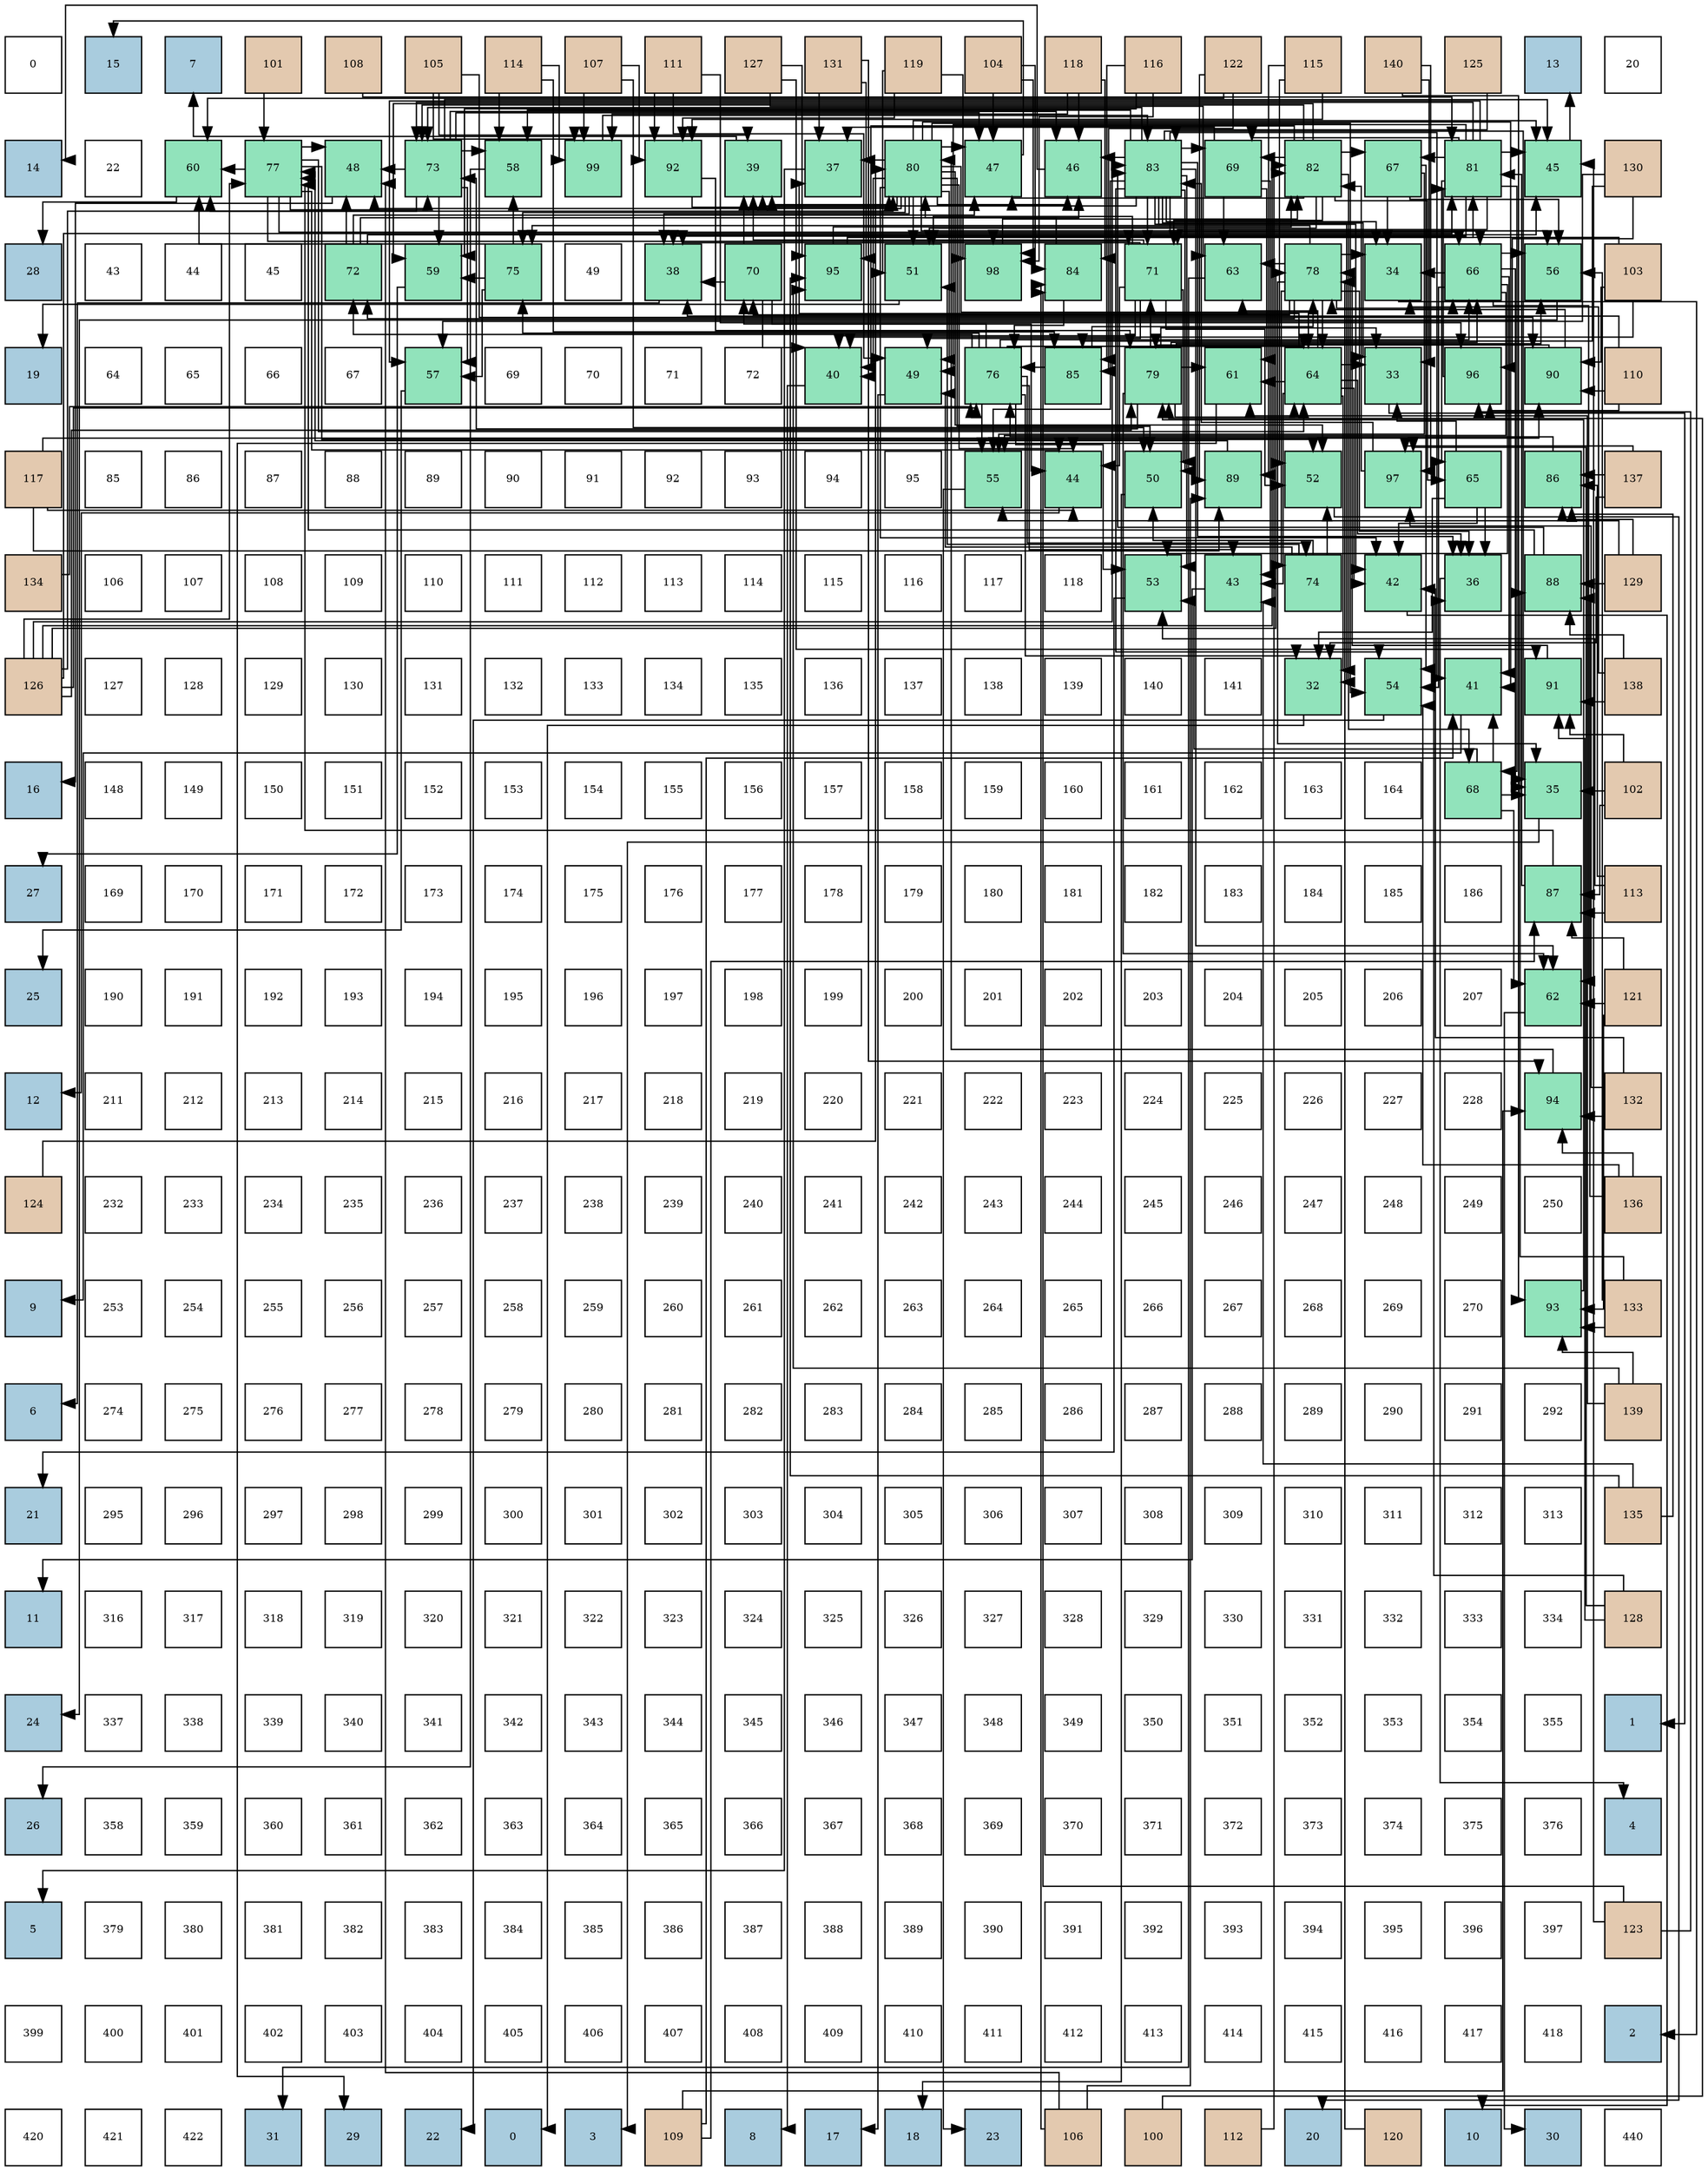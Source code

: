 digraph layout{
 rankdir=TB;
 splines=ortho;
 node [style=filled shape=square fixedsize=true width=0.6];
0[label="0", fontsize=8, fillcolor="#ffffff"];
1[label="15", fontsize=8, fillcolor="#a9ccde"];
2[label="7", fontsize=8, fillcolor="#a9ccde"];
3[label="101", fontsize=8, fillcolor="#e3c9af"];
4[label="108", fontsize=8, fillcolor="#e3c9af"];
5[label="105", fontsize=8, fillcolor="#e3c9af"];
6[label="114", fontsize=8, fillcolor="#e3c9af"];
7[label="107", fontsize=8, fillcolor="#e3c9af"];
8[label="111", fontsize=8, fillcolor="#e3c9af"];
9[label="127", fontsize=8, fillcolor="#e3c9af"];
10[label="131", fontsize=8, fillcolor="#e3c9af"];
11[label="119", fontsize=8, fillcolor="#e3c9af"];
12[label="104", fontsize=8, fillcolor="#e3c9af"];
13[label="118", fontsize=8, fillcolor="#e3c9af"];
14[label="116", fontsize=8, fillcolor="#e3c9af"];
15[label="122", fontsize=8, fillcolor="#e3c9af"];
16[label="115", fontsize=8, fillcolor="#e3c9af"];
17[label="140", fontsize=8, fillcolor="#e3c9af"];
18[label="125", fontsize=8, fillcolor="#e3c9af"];
19[label="13", fontsize=8, fillcolor="#a9ccde"];
20[label="20", fontsize=8, fillcolor="#ffffff"];
21[label="14", fontsize=8, fillcolor="#a9ccde"];
22[label="22", fontsize=8, fillcolor="#ffffff"];
23[label="60", fontsize=8, fillcolor="#91e3bb"];
24[label="77", fontsize=8, fillcolor="#91e3bb"];
25[label="48", fontsize=8, fillcolor="#91e3bb"];
26[label="73", fontsize=8, fillcolor="#91e3bb"];
27[label="58", fontsize=8, fillcolor="#91e3bb"];
28[label="99", fontsize=8, fillcolor="#91e3bb"];
29[label="92", fontsize=8, fillcolor="#91e3bb"];
30[label="39", fontsize=8, fillcolor="#91e3bb"];
31[label="37", fontsize=8, fillcolor="#91e3bb"];
32[label="80", fontsize=8, fillcolor="#91e3bb"];
33[label="47", fontsize=8, fillcolor="#91e3bb"];
34[label="46", fontsize=8, fillcolor="#91e3bb"];
35[label="83", fontsize=8, fillcolor="#91e3bb"];
36[label="69", fontsize=8, fillcolor="#91e3bb"];
37[label="82", fontsize=8, fillcolor="#91e3bb"];
38[label="67", fontsize=8, fillcolor="#91e3bb"];
39[label="81", fontsize=8, fillcolor="#91e3bb"];
40[label="45", fontsize=8, fillcolor="#91e3bb"];
41[label="130", fontsize=8, fillcolor="#e3c9af"];
42[label="28", fontsize=8, fillcolor="#a9ccde"];
43[label="43", fontsize=8, fillcolor="#ffffff"];
44[label="44", fontsize=8, fillcolor="#ffffff"];
45[label="45", fontsize=8, fillcolor="#ffffff"];
46[label="72", fontsize=8, fillcolor="#91e3bb"];
47[label="59", fontsize=8, fillcolor="#91e3bb"];
48[label="75", fontsize=8, fillcolor="#91e3bb"];
49[label="49", fontsize=8, fillcolor="#ffffff"];
50[label="38", fontsize=8, fillcolor="#91e3bb"];
51[label="70", fontsize=8, fillcolor="#91e3bb"];
52[label="95", fontsize=8, fillcolor="#91e3bb"];
53[label="51", fontsize=8, fillcolor="#91e3bb"];
54[label="98", fontsize=8, fillcolor="#91e3bb"];
55[label="84", fontsize=8, fillcolor="#91e3bb"];
56[label="71", fontsize=8, fillcolor="#91e3bb"];
57[label="63", fontsize=8, fillcolor="#91e3bb"];
58[label="78", fontsize=8, fillcolor="#91e3bb"];
59[label="34", fontsize=8, fillcolor="#91e3bb"];
60[label="66", fontsize=8, fillcolor="#91e3bb"];
61[label="56", fontsize=8, fillcolor="#91e3bb"];
62[label="103", fontsize=8, fillcolor="#e3c9af"];
63[label="19", fontsize=8, fillcolor="#a9ccde"];
64[label="64", fontsize=8, fillcolor="#ffffff"];
65[label="65", fontsize=8, fillcolor="#ffffff"];
66[label="66", fontsize=8, fillcolor="#ffffff"];
67[label="67", fontsize=8, fillcolor="#ffffff"];
68[label="57", fontsize=8, fillcolor="#91e3bb"];
69[label="69", fontsize=8, fillcolor="#ffffff"];
70[label="70", fontsize=8, fillcolor="#ffffff"];
71[label="71", fontsize=8, fillcolor="#ffffff"];
72[label="72", fontsize=8, fillcolor="#ffffff"];
73[label="40", fontsize=8, fillcolor="#91e3bb"];
74[label="49", fontsize=8, fillcolor="#91e3bb"];
75[label="76", fontsize=8, fillcolor="#91e3bb"];
76[label="85", fontsize=8, fillcolor="#91e3bb"];
77[label="79", fontsize=8, fillcolor="#91e3bb"];
78[label="61", fontsize=8, fillcolor="#91e3bb"];
79[label="64", fontsize=8, fillcolor="#91e3bb"];
80[label="33", fontsize=8, fillcolor="#91e3bb"];
81[label="96", fontsize=8, fillcolor="#91e3bb"];
82[label="90", fontsize=8, fillcolor="#91e3bb"];
83[label="110", fontsize=8, fillcolor="#e3c9af"];
84[label="117", fontsize=8, fillcolor="#e3c9af"];
85[label="85", fontsize=8, fillcolor="#ffffff"];
86[label="86", fontsize=8, fillcolor="#ffffff"];
87[label="87", fontsize=8, fillcolor="#ffffff"];
88[label="88", fontsize=8, fillcolor="#ffffff"];
89[label="89", fontsize=8, fillcolor="#ffffff"];
90[label="90", fontsize=8, fillcolor="#ffffff"];
91[label="91", fontsize=8, fillcolor="#ffffff"];
92[label="92", fontsize=8, fillcolor="#ffffff"];
93[label="93", fontsize=8, fillcolor="#ffffff"];
94[label="94", fontsize=8, fillcolor="#ffffff"];
95[label="95", fontsize=8, fillcolor="#ffffff"];
96[label="55", fontsize=8, fillcolor="#91e3bb"];
97[label="44", fontsize=8, fillcolor="#91e3bb"];
98[label="50", fontsize=8, fillcolor="#91e3bb"];
99[label="89", fontsize=8, fillcolor="#91e3bb"];
100[label="52", fontsize=8, fillcolor="#91e3bb"];
101[label="97", fontsize=8, fillcolor="#91e3bb"];
102[label="65", fontsize=8, fillcolor="#91e3bb"];
103[label="86", fontsize=8, fillcolor="#91e3bb"];
104[label="137", fontsize=8, fillcolor="#e3c9af"];
105[label="134", fontsize=8, fillcolor="#e3c9af"];
106[label="106", fontsize=8, fillcolor="#ffffff"];
107[label="107", fontsize=8, fillcolor="#ffffff"];
108[label="108", fontsize=8, fillcolor="#ffffff"];
109[label="109", fontsize=8, fillcolor="#ffffff"];
110[label="110", fontsize=8, fillcolor="#ffffff"];
111[label="111", fontsize=8, fillcolor="#ffffff"];
112[label="112", fontsize=8, fillcolor="#ffffff"];
113[label="113", fontsize=8, fillcolor="#ffffff"];
114[label="114", fontsize=8, fillcolor="#ffffff"];
115[label="115", fontsize=8, fillcolor="#ffffff"];
116[label="116", fontsize=8, fillcolor="#ffffff"];
117[label="117", fontsize=8, fillcolor="#ffffff"];
118[label="118", fontsize=8, fillcolor="#ffffff"];
119[label="53", fontsize=8, fillcolor="#91e3bb"];
120[label="43", fontsize=8, fillcolor="#91e3bb"];
121[label="74", fontsize=8, fillcolor="#91e3bb"];
122[label="42", fontsize=8, fillcolor="#91e3bb"];
123[label="36", fontsize=8, fillcolor="#91e3bb"];
124[label="88", fontsize=8, fillcolor="#91e3bb"];
125[label="129", fontsize=8, fillcolor="#e3c9af"];
126[label="126", fontsize=8, fillcolor="#e3c9af"];
127[label="127", fontsize=8, fillcolor="#ffffff"];
128[label="128", fontsize=8, fillcolor="#ffffff"];
129[label="129", fontsize=8, fillcolor="#ffffff"];
130[label="130", fontsize=8, fillcolor="#ffffff"];
131[label="131", fontsize=8, fillcolor="#ffffff"];
132[label="132", fontsize=8, fillcolor="#ffffff"];
133[label="133", fontsize=8, fillcolor="#ffffff"];
134[label="134", fontsize=8, fillcolor="#ffffff"];
135[label="135", fontsize=8, fillcolor="#ffffff"];
136[label="136", fontsize=8, fillcolor="#ffffff"];
137[label="137", fontsize=8, fillcolor="#ffffff"];
138[label="138", fontsize=8, fillcolor="#ffffff"];
139[label="139", fontsize=8, fillcolor="#ffffff"];
140[label="140", fontsize=8, fillcolor="#ffffff"];
141[label="141", fontsize=8, fillcolor="#ffffff"];
142[label="32", fontsize=8, fillcolor="#91e3bb"];
143[label="54", fontsize=8, fillcolor="#91e3bb"];
144[label="41", fontsize=8, fillcolor="#91e3bb"];
145[label="91", fontsize=8, fillcolor="#91e3bb"];
146[label="138", fontsize=8, fillcolor="#e3c9af"];
147[label="16", fontsize=8, fillcolor="#a9ccde"];
148[label="148", fontsize=8, fillcolor="#ffffff"];
149[label="149", fontsize=8, fillcolor="#ffffff"];
150[label="150", fontsize=8, fillcolor="#ffffff"];
151[label="151", fontsize=8, fillcolor="#ffffff"];
152[label="152", fontsize=8, fillcolor="#ffffff"];
153[label="153", fontsize=8, fillcolor="#ffffff"];
154[label="154", fontsize=8, fillcolor="#ffffff"];
155[label="155", fontsize=8, fillcolor="#ffffff"];
156[label="156", fontsize=8, fillcolor="#ffffff"];
157[label="157", fontsize=8, fillcolor="#ffffff"];
158[label="158", fontsize=8, fillcolor="#ffffff"];
159[label="159", fontsize=8, fillcolor="#ffffff"];
160[label="160", fontsize=8, fillcolor="#ffffff"];
161[label="161", fontsize=8, fillcolor="#ffffff"];
162[label="162", fontsize=8, fillcolor="#ffffff"];
163[label="163", fontsize=8, fillcolor="#ffffff"];
164[label="164", fontsize=8, fillcolor="#ffffff"];
165[label="68", fontsize=8, fillcolor="#91e3bb"];
166[label="35", fontsize=8, fillcolor="#91e3bb"];
167[label="102", fontsize=8, fillcolor="#e3c9af"];
168[label="27", fontsize=8, fillcolor="#a9ccde"];
169[label="169", fontsize=8, fillcolor="#ffffff"];
170[label="170", fontsize=8, fillcolor="#ffffff"];
171[label="171", fontsize=8, fillcolor="#ffffff"];
172[label="172", fontsize=8, fillcolor="#ffffff"];
173[label="173", fontsize=8, fillcolor="#ffffff"];
174[label="174", fontsize=8, fillcolor="#ffffff"];
175[label="175", fontsize=8, fillcolor="#ffffff"];
176[label="176", fontsize=8, fillcolor="#ffffff"];
177[label="177", fontsize=8, fillcolor="#ffffff"];
178[label="178", fontsize=8, fillcolor="#ffffff"];
179[label="179", fontsize=8, fillcolor="#ffffff"];
180[label="180", fontsize=8, fillcolor="#ffffff"];
181[label="181", fontsize=8, fillcolor="#ffffff"];
182[label="182", fontsize=8, fillcolor="#ffffff"];
183[label="183", fontsize=8, fillcolor="#ffffff"];
184[label="184", fontsize=8, fillcolor="#ffffff"];
185[label="185", fontsize=8, fillcolor="#ffffff"];
186[label="186", fontsize=8, fillcolor="#ffffff"];
187[label="87", fontsize=8, fillcolor="#91e3bb"];
188[label="113", fontsize=8, fillcolor="#e3c9af"];
189[label="25", fontsize=8, fillcolor="#a9ccde"];
190[label="190", fontsize=8, fillcolor="#ffffff"];
191[label="191", fontsize=8, fillcolor="#ffffff"];
192[label="192", fontsize=8, fillcolor="#ffffff"];
193[label="193", fontsize=8, fillcolor="#ffffff"];
194[label="194", fontsize=8, fillcolor="#ffffff"];
195[label="195", fontsize=8, fillcolor="#ffffff"];
196[label="196", fontsize=8, fillcolor="#ffffff"];
197[label="197", fontsize=8, fillcolor="#ffffff"];
198[label="198", fontsize=8, fillcolor="#ffffff"];
199[label="199", fontsize=8, fillcolor="#ffffff"];
200[label="200", fontsize=8, fillcolor="#ffffff"];
201[label="201", fontsize=8, fillcolor="#ffffff"];
202[label="202", fontsize=8, fillcolor="#ffffff"];
203[label="203", fontsize=8, fillcolor="#ffffff"];
204[label="204", fontsize=8, fillcolor="#ffffff"];
205[label="205", fontsize=8, fillcolor="#ffffff"];
206[label="206", fontsize=8, fillcolor="#ffffff"];
207[label="207", fontsize=8, fillcolor="#ffffff"];
208[label="62", fontsize=8, fillcolor="#91e3bb"];
209[label="121", fontsize=8, fillcolor="#e3c9af"];
210[label="12", fontsize=8, fillcolor="#a9ccde"];
211[label="211", fontsize=8, fillcolor="#ffffff"];
212[label="212", fontsize=8, fillcolor="#ffffff"];
213[label="213", fontsize=8, fillcolor="#ffffff"];
214[label="214", fontsize=8, fillcolor="#ffffff"];
215[label="215", fontsize=8, fillcolor="#ffffff"];
216[label="216", fontsize=8, fillcolor="#ffffff"];
217[label="217", fontsize=8, fillcolor="#ffffff"];
218[label="218", fontsize=8, fillcolor="#ffffff"];
219[label="219", fontsize=8, fillcolor="#ffffff"];
220[label="220", fontsize=8, fillcolor="#ffffff"];
221[label="221", fontsize=8, fillcolor="#ffffff"];
222[label="222", fontsize=8, fillcolor="#ffffff"];
223[label="223", fontsize=8, fillcolor="#ffffff"];
224[label="224", fontsize=8, fillcolor="#ffffff"];
225[label="225", fontsize=8, fillcolor="#ffffff"];
226[label="226", fontsize=8, fillcolor="#ffffff"];
227[label="227", fontsize=8, fillcolor="#ffffff"];
228[label="228", fontsize=8, fillcolor="#ffffff"];
229[label="94", fontsize=8, fillcolor="#91e3bb"];
230[label="132", fontsize=8, fillcolor="#e3c9af"];
231[label="124", fontsize=8, fillcolor="#e3c9af"];
232[label="232", fontsize=8, fillcolor="#ffffff"];
233[label="233", fontsize=8, fillcolor="#ffffff"];
234[label="234", fontsize=8, fillcolor="#ffffff"];
235[label="235", fontsize=8, fillcolor="#ffffff"];
236[label="236", fontsize=8, fillcolor="#ffffff"];
237[label="237", fontsize=8, fillcolor="#ffffff"];
238[label="238", fontsize=8, fillcolor="#ffffff"];
239[label="239", fontsize=8, fillcolor="#ffffff"];
240[label="240", fontsize=8, fillcolor="#ffffff"];
241[label="241", fontsize=8, fillcolor="#ffffff"];
242[label="242", fontsize=8, fillcolor="#ffffff"];
243[label="243", fontsize=8, fillcolor="#ffffff"];
244[label="244", fontsize=8, fillcolor="#ffffff"];
245[label="245", fontsize=8, fillcolor="#ffffff"];
246[label="246", fontsize=8, fillcolor="#ffffff"];
247[label="247", fontsize=8, fillcolor="#ffffff"];
248[label="248", fontsize=8, fillcolor="#ffffff"];
249[label="249", fontsize=8, fillcolor="#ffffff"];
250[label="250", fontsize=8, fillcolor="#ffffff"];
251[label="136", fontsize=8, fillcolor="#e3c9af"];
252[label="9", fontsize=8, fillcolor="#a9ccde"];
253[label="253", fontsize=8, fillcolor="#ffffff"];
254[label="254", fontsize=8, fillcolor="#ffffff"];
255[label="255", fontsize=8, fillcolor="#ffffff"];
256[label="256", fontsize=8, fillcolor="#ffffff"];
257[label="257", fontsize=8, fillcolor="#ffffff"];
258[label="258", fontsize=8, fillcolor="#ffffff"];
259[label="259", fontsize=8, fillcolor="#ffffff"];
260[label="260", fontsize=8, fillcolor="#ffffff"];
261[label="261", fontsize=8, fillcolor="#ffffff"];
262[label="262", fontsize=8, fillcolor="#ffffff"];
263[label="263", fontsize=8, fillcolor="#ffffff"];
264[label="264", fontsize=8, fillcolor="#ffffff"];
265[label="265", fontsize=8, fillcolor="#ffffff"];
266[label="266", fontsize=8, fillcolor="#ffffff"];
267[label="267", fontsize=8, fillcolor="#ffffff"];
268[label="268", fontsize=8, fillcolor="#ffffff"];
269[label="269", fontsize=8, fillcolor="#ffffff"];
270[label="270", fontsize=8, fillcolor="#ffffff"];
271[label="93", fontsize=8, fillcolor="#91e3bb"];
272[label="133", fontsize=8, fillcolor="#e3c9af"];
273[label="6", fontsize=8, fillcolor="#a9ccde"];
274[label="274", fontsize=8, fillcolor="#ffffff"];
275[label="275", fontsize=8, fillcolor="#ffffff"];
276[label="276", fontsize=8, fillcolor="#ffffff"];
277[label="277", fontsize=8, fillcolor="#ffffff"];
278[label="278", fontsize=8, fillcolor="#ffffff"];
279[label="279", fontsize=8, fillcolor="#ffffff"];
280[label="280", fontsize=8, fillcolor="#ffffff"];
281[label="281", fontsize=8, fillcolor="#ffffff"];
282[label="282", fontsize=8, fillcolor="#ffffff"];
283[label="283", fontsize=8, fillcolor="#ffffff"];
284[label="284", fontsize=8, fillcolor="#ffffff"];
285[label="285", fontsize=8, fillcolor="#ffffff"];
286[label="286", fontsize=8, fillcolor="#ffffff"];
287[label="287", fontsize=8, fillcolor="#ffffff"];
288[label="288", fontsize=8, fillcolor="#ffffff"];
289[label="289", fontsize=8, fillcolor="#ffffff"];
290[label="290", fontsize=8, fillcolor="#ffffff"];
291[label="291", fontsize=8, fillcolor="#ffffff"];
292[label="292", fontsize=8, fillcolor="#ffffff"];
293[label="139", fontsize=8, fillcolor="#e3c9af"];
294[label="21", fontsize=8, fillcolor="#a9ccde"];
295[label="295", fontsize=8, fillcolor="#ffffff"];
296[label="296", fontsize=8, fillcolor="#ffffff"];
297[label="297", fontsize=8, fillcolor="#ffffff"];
298[label="298", fontsize=8, fillcolor="#ffffff"];
299[label="299", fontsize=8, fillcolor="#ffffff"];
300[label="300", fontsize=8, fillcolor="#ffffff"];
301[label="301", fontsize=8, fillcolor="#ffffff"];
302[label="302", fontsize=8, fillcolor="#ffffff"];
303[label="303", fontsize=8, fillcolor="#ffffff"];
304[label="304", fontsize=8, fillcolor="#ffffff"];
305[label="305", fontsize=8, fillcolor="#ffffff"];
306[label="306", fontsize=8, fillcolor="#ffffff"];
307[label="307", fontsize=8, fillcolor="#ffffff"];
308[label="308", fontsize=8, fillcolor="#ffffff"];
309[label="309", fontsize=8, fillcolor="#ffffff"];
310[label="310", fontsize=8, fillcolor="#ffffff"];
311[label="311", fontsize=8, fillcolor="#ffffff"];
312[label="312", fontsize=8, fillcolor="#ffffff"];
313[label="313", fontsize=8, fillcolor="#ffffff"];
314[label="135", fontsize=8, fillcolor="#e3c9af"];
315[label="11", fontsize=8, fillcolor="#a9ccde"];
316[label="316", fontsize=8, fillcolor="#ffffff"];
317[label="317", fontsize=8, fillcolor="#ffffff"];
318[label="318", fontsize=8, fillcolor="#ffffff"];
319[label="319", fontsize=8, fillcolor="#ffffff"];
320[label="320", fontsize=8, fillcolor="#ffffff"];
321[label="321", fontsize=8, fillcolor="#ffffff"];
322[label="322", fontsize=8, fillcolor="#ffffff"];
323[label="323", fontsize=8, fillcolor="#ffffff"];
324[label="324", fontsize=8, fillcolor="#ffffff"];
325[label="325", fontsize=8, fillcolor="#ffffff"];
326[label="326", fontsize=8, fillcolor="#ffffff"];
327[label="327", fontsize=8, fillcolor="#ffffff"];
328[label="328", fontsize=8, fillcolor="#ffffff"];
329[label="329", fontsize=8, fillcolor="#ffffff"];
330[label="330", fontsize=8, fillcolor="#ffffff"];
331[label="331", fontsize=8, fillcolor="#ffffff"];
332[label="332", fontsize=8, fillcolor="#ffffff"];
333[label="333", fontsize=8, fillcolor="#ffffff"];
334[label="334", fontsize=8, fillcolor="#ffffff"];
335[label="128", fontsize=8, fillcolor="#e3c9af"];
336[label="24", fontsize=8, fillcolor="#a9ccde"];
337[label="337", fontsize=8, fillcolor="#ffffff"];
338[label="338", fontsize=8, fillcolor="#ffffff"];
339[label="339", fontsize=8, fillcolor="#ffffff"];
340[label="340", fontsize=8, fillcolor="#ffffff"];
341[label="341", fontsize=8, fillcolor="#ffffff"];
342[label="342", fontsize=8, fillcolor="#ffffff"];
343[label="343", fontsize=8, fillcolor="#ffffff"];
344[label="344", fontsize=8, fillcolor="#ffffff"];
345[label="345", fontsize=8, fillcolor="#ffffff"];
346[label="346", fontsize=8, fillcolor="#ffffff"];
347[label="347", fontsize=8, fillcolor="#ffffff"];
348[label="348", fontsize=8, fillcolor="#ffffff"];
349[label="349", fontsize=8, fillcolor="#ffffff"];
350[label="350", fontsize=8, fillcolor="#ffffff"];
351[label="351", fontsize=8, fillcolor="#ffffff"];
352[label="352", fontsize=8, fillcolor="#ffffff"];
353[label="353", fontsize=8, fillcolor="#ffffff"];
354[label="354", fontsize=8, fillcolor="#ffffff"];
355[label="355", fontsize=8, fillcolor="#ffffff"];
356[label="1", fontsize=8, fillcolor="#a9ccde"];
357[label="26", fontsize=8, fillcolor="#a9ccde"];
358[label="358", fontsize=8, fillcolor="#ffffff"];
359[label="359", fontsize=8, fillcolor="#ffffff"];
360[label="360", fontsize=8, fillcolor="#ffffff"];
361[label="361", fontsize=8, fillcolor="#ffffff"];
362[label="362", fontsize=8, fillcolor="#ffffff"];
363[label="363", fontsize=8, fillcolor="#ffffff"];
364[label="364", fontsize=8, fillcolor="#ffffff"];
365[label="365", fontsize=8, fillcolor="#ffffff"];
366[label="366", fontsize=8, fillcolor="#ffffff"];
367[label="367", fontsize=8, fillcolor="#ffffff"];
368[label="368", fontsize=8, fillcolor="#ffffff"];
369[label="369", fontsize=8, fillcolor="#ffffff"];
370[label="370", fontsize=8, fillcolor="#ffffff"];
371[label="371", fontsize=8, fillcolor="#ffffff"];
372[label="372", fontsize=8, fillcolor="#ffffff"];
373[label="373", fontsize=8, fillcolor="#ffffff"];
374[label="374", fontsize=8, fillcolor="#ffffff"];
375[label="375", fontsize=8, fillcolor="#ffffff"];
376[label="376", fontsize=8, fillcolor="#ffffff"];
377[label="4", fontsize=8, fillcolor="#a9ccde"];
378[label="5", fontsize=8, fillcolor="#a9ccde"];
379[label="379", fontsize=8, fillcolor="#ffffff"];
380[label="380", fontsize=8, fillcolor="#ffffff"];
381[label="381", fontsize=8, fillcolor="#ffffff"];
382[label="382", fontsize=8, fillcolor="#ffffff"];
383[label="383", fontsize=8, fillcolor="#ffffff"];
384[label="384", fontsize=8, fillcolor="#ffffff"];
385[label="385", fontsize=8, fillcolor="#ffffff"];
386[label="386", fontsize=8, fillcolor="#ffffff"];
387[label="387", fontsize=8, fillcolor="#ffffff"];
388[label="388", fontsize=8, fillcolor="#ffffff"];
389[label="389", fontsize=8, fillcolor="#ffffff"];
390[label="390", fontsize=8, fillcolor="#ffffff"];
391[label="391", fontsize=8, fillcolor="#ffffff"];
392[label="392", fontsize=8, fillcolor="#ffffff"];
393[label="393", fontsize=8, fillcolor="#ffffff"];
394[label="394", fontsize=8, fillcolor="#ffffff"];
395[label="395", fontsize=8, fillcolor="#ffffff"];
396[label="396", fontsize=8, fillcolor="#ffffff"];
397[label="397", fontsize=8, fillcolor="#ffffff"];
398[label="123", fontsize=8, fillcolor="#e3c9af"];
399[label="399", fontsize=8, fillcolor="#ffffff"];
400[label="400", fontsize=8, fillcolor="#ffffff"];
401[label="401", fontsize=8, fillcolor="#ffffff"];
402[label="402", fontsize=8, fillcolor="#ffffff"];
403[label="403", fontsize=8, fillcolor="#ffffff"];
404[label="404", fontsize=8, fillcolor="#ffffff"];
405[label="405", fontsize=8, fillcolor="#ffffff"];
406[label="406", fontsize=8, fillcolor="#ffffff"];
407[label="407", fontsize=8, fillcolor="#ffffff"];
408[label="408", fontsize=8, fillcolor="#ffffff"];
409[label="409", fontsize=8, fillcolor="#ffffff"];
410[label="410", fontsize=8, fillcolor="#ffffff"];
411[label="411", fontsize=8, fillcolor="#ffffff"];
412[label="412", fontsize=8, fillcolor="#ffffff"];
413[label="413", fontsize=8, fillcolor="#ffffff"];
414[label="414", fontsize=8, fillcolor="#ffffff"];
415[label="415", fontsize=8, fillcolor="#ffffff"];
416[label="416", fontsize=8, fillcolor="#ffffff"];
417[label="417", fontsize=8, fillcolor="#ffffff"];
418[label="418", fontsize=8, fillcolor="#ffffff"];
419[label="2", fontsize=8, fillcolor="#a9ccde"];
420[label="420", fontsize=8, fillcolor="#ffffff"];
421[label="421", fontsize=8, fillcolor="#ffffff"];
422[label="422", fontsize=8, fillcolor="#ffffff"];
423[label="31", fontsize=8, fillcolor="#a9ccde"];
424[label="29", fontsize=8, fillcolor="#a9ccde"];
425[label="22", fontsize=8, fillcolor="#a9ccde"];
426[label="0", fontsize=8, fillcolor="#a9ccde"];
427[label="3", fontsize=8, fillcolor="#a9ccde"];
428[label="109", fontsize=8, fillcolor="#e3c9af"];
429[label="8", fontsize=8, fillcolor="#a9ccde"];
430[label="17", fontsize=8, fillcolor="#a9ccde"];
431[label="18", fontsize=8, fillcolor="#a9ccde"];
432[label="23", fontsize=8, fillcolor="#a9ccde"];
433[label="106", fontsize=8, fillcolor="#e3c9af"];
434[label="100", fontsize=8, fillcolor="#e3c9af"];
435[label="112", fontsize=8, fillcolor="#e3c9af"];
436[label="20", fontsize=8, fillcolor="#a9ccde"];
437[label="120", fontsize=8, fillcolor="#e3c9af"];
438[label="10", fontsize=8, fillcolor="#a9ccde"];
439[label="30", fontsize=8, fillcolor="#a9ccde"];
440[label="440", fontsize=8, fillcolor="#ffffff"];
edge [constraint=false, style=vis];142 -> 426;
80 -> 356;
59 -> 419;
166 -> 427;
123 -> 377;
31 -> 378;
50 -> 273;
30 -> 2;
73 -> 429;
144 -> 252;
122 -> 438;
120 -> 315;
97 -> 210;
40 -> 19;
34 -> 21;
33 -> 1;
25 -> 147;
74 -> 430;
98 -> 431;
53 -> 63;
100 -> 436;
119 -> 294;
143 -> 425;
96 -> 432;
61 -> 336;
68 -> 189;
27 -> 357;
47 -> 168;
23 -> 42;
78 -> 424;
208 -> 439;
57 -> 423;
79 -> 142;
79 -> 80;
79 -> 123;
79 -> 31;
79 -> 122;
79 -> 120;
79 -> 78;
79 -> 57;
102 -> 142;
102 -> 80;
102 -> 123;
102 -> 122;
60 -> 59;
60 -> 166;
60 -> 144;
60 -> 119;
60 -> 143;
60 -> 96;
60 -> 61;
60 -> 208;
38 -> 59;
38 -> 143;
38 -> 96;
38 -> 61;
165 -> 166;
165 -> 144;
165 -> 119;
165 -> 208;
36 -> 31;
36 -> 120;
36 -> 78;
36 -> 57;
51 -> 50;
51 -> 30;
51 -> 73;
51 -> 97;
56 -> 50;
56 -> 30;
56 -> 73;
56 -> 97;
56 -> 74;
56 -> 98;
56 -> 53;
56 -> 100;
46 -> 40;
46 -> 34;
46 -> 33;
46 -> 25;
26 -> 40;
26 -> 34;
26 -> 33;
26 -> 25;
26 -> 68;
26 -> 27;
26 -> 47;
26 -> 23;
121 -> 74;
121 -> 98;
121 -> 53;
121 -> 100;
48 -> 68;
48 -> 27;
48 -> 47;
48 -> 23;
75 -> 142;
75 -> 120;
75 -> 119;
75 -> 96;
75 -> 79;
75 -> 60;
75 -> 51;
75 -> 46;
75 -> 121;
75 -> 48;
24 -> 97;
24 -> 25;
24 -> 100;
24 -> 23;
24 -> 79;
24 -> 60;
24 -> 56;
24 -> 26;
58 -> 59;
58 -> 166;
58 -> 123;
58 -> 57;
58 -> 79;
58 -> 60;
58 -> 51;
58 -> 46;
58 -> 121;
58 -> 48;
77 -> 80;
77 -> 61;
77 -> 78;
77 -> 208;
77 -> 79;
77 -> 60;
77 -> 56;
77 -> 26;
32 -> 31;
32 -> 50;
32 -> 30;
32 -> 73;
32 -> 144;
32 -> 122;
32 -> 97;
32 -> 40;
32 -> 34;
32 -> 33;
32 -> 25;
32 -> 74;
32 -> 98;
32 -> 53;
32 -> 100;
32 -> 143;
32 -> 79;
32 -> 60;
32 -> 48;
39 -> 50;
39 -> 40;
39 -> 74;
39 -> 68;
39 -> 102;
39 -> 38;
39 -> 165;
39 -> 36;
39 -> 56;
39 -> 26;
37 -> 73;
37 -> 33;
37 -> 53;
37 -> 47;
37 -> 102;
37 -> 38;
37 -> 165;
37 -> 36;
37 -> 56;
37 -> 26;
35 -> 142;
35 -> 80;
35 -> 59;
35 -> 166;
35 -> 123;
35 -> 30;
35 -> 144;
35 -> 122;
35 -> 34;
35 -> 98;
35 -> 119;
35 -> 143;
35 -> 96;
35 -> 61;
35 -> 27;
35 -> 208;
35 -> 36;
35 -> 56;
35 -> 26;
55 -> 75;
55 -> 32;
76 -> 75;
76 -> 58;
103 -> 75;
187 -> 24;
187 -> 39;
124 -> 24;
124 -> 35;
99 -> 24;
82 -> 58;
82 -> 77;
145 -> 58;
29 -> 77;
29 -> 32;
271 -> 77;
229 -> 32;
52 -> 39;
52 -> 37;
81 -> 39;
101 -> 37;
101 -> 35;
54 -> 37;
28 -> 35;
434 -> 77;
3 -> 24;
167 -> 166;
167 -> 187;
167 -> 145;
62 -> 73;
62 -> 82;
62 -> 54;
12 -> 33;
12 -> 55;
12 -> 54;
5 -> 30;
5 -> 82;
5 -> 28;
433 -> 25;
433 -> 55;
433 -> 99;
7 -> 98;
7 -> 29;
7 -> 28;
4 -> 39;
428 -> 144;
428 -> 187;
428 -> 229;
83 -> 50;
83 -> 82;
83 -> 81;
8 -> 74;
8 -> 29;
8 -> 81;
435 -> 37;
188 -> 119;
188 -> 103;
188 -> 187;
6 -> 27;
6 -> 76;
6 -> 28;
16 -> 100;
16 -> 99;
16 -> 29;
14 -> 47;
14 -> 76;
14 -> 54;
84 -> 97;
84 -> 99;
84 -> 82;
13 -> 34;
13 -> 55;
13 -> 28;
11 -> 53;
11 -> 29;
11 -> 54;
437 -> 58;
209 -> 208;
209 -> 187;
209 -> 271;
15 -> 23;
15 -> 76;
15 -> 99;
398 -> 40;
398 -> 55;
398 -> 81;
231 -> 32;
18 -> 35;
126 -> 75;
126 -> 24;
126 -> 58;
126 -> 77;
126 -> 32;
126 -> 39;
126 -> 37;
126 -> 35;
9 -> 57;
9 -> 145;
9 -> 52;
335 -> 123;
335 -> 145;
335 -> 101;
125 -> 96;
125 -> 103;
125 -> 124;
41 -> 68;
41 -> 76;
41 -> 81;
10 -> 31;
10 -> 229;
10 -> 52;
230 -> 122;
230 -> 229;
230 -> 101;
272 -> 61;
272 -> 124;
272 -> 271;
105 -> 75;
314 -> 120;
314 -> 103;
314 -> 52;
251 -> 143;
251 -> 124;
251 -> 229;
104 -> 142;
104 -> 103;
104 -> 101;
146 -> 59;
146 -> 124;
146 -> 145;
293 -> 78;
293 -> 271;
293 -> 52;
17 -> 80;
17 -> 271;
17 -> 101;
edge [constraint=true, style=invis];
0 -> 21 -> 42 -> 63 -> 84 -> 105 -> 126 -> 147 -> 168 -> 189 -> 210 -> 231 -> 252 -> 273 -> 294 -> 315 -> 336 -> 357 -> 378 -> 399 -> 420;
1 -> 22 -> 43 -> 64 -> 85 -> 106 -> 127 -> 148 -> 169 -> 190 -> 211 -> 232 -> 253 -> 274 -> 295 -> 316 -> 337 -> 358 -> 379 -> 400 -> 421;
2 -> 23 -> 44 -> 65 -> 86 -> 107 -> 128 -> 149 -> 170 -> 191 -> 212 -> 233 -> 254 -> 275 -> 296 -> 317 -> 338 -> 359 -> 380 -> 401 -> 422;
3 -> 24 -> 45 -> 66 -> 87 -> 108 -> 129 -> 150 -> 171 -> 192 -> 213 -> 234 -> 255 -> 276 -> 297 -> 318 -> 339 -> 360 -> 381 -> 402 -> 423;
4 -> 25 -> 46 -> 67 -> 88 -> 109 -> 130 -> 151 -> 172 -> 193 -> 214 -> 235 -> 256 -> 277 -> 298 -> 319 -> 340 -> 361 -> 382 -> 403 -> 424;
5 -> 26 -> 47 -> 68 -> 89 -> 110 -> 131 -> 152 -> 173 -> 194 -> 215 -> 236 -> 257 -> 278 -> 299 -> 320 -> 341 -> 362 -> 383 -> 404 -> 425;
6 -> 27 -> 48 -> 69 -> 90 -> 111 -> 132 -> 153 -> 174 -> 195 -> 216 -> 237 -> 258 -> 279 -> 300 -> 321 -> 342 -> 363 -> 384 -> 405 -> 426;
7 -> 28 -> 49 -> 70 -> 91 -> 112 -> 133 -> 154 -> 175 -> 196 -> 217 -> 238 -> 259 -> 280 -> 301 -> 322 -> 343 -> 364 -> 385 -> 406 -> 427;
8 -> 29 -> 50 -> 71 -> 92 -> 113 -> 134 -> 155 -> 176 -> 197 -> 218 -> 239 -> 260 -> 281 -> 302 -> 323 -> 344 -> 365 -> 386 -> 407 -> 428;
9 -> 30 -> 51 -> 72 -> 93 -> 114 -> 135 -> 156 -> 177 -> 198 -> 219 -> 240 -> 261 -> 282 -> 303 -> 324 -> 345 -> 366 -> 387 -> 408 -> 429;
10 -> 31 -> 52 -> 73 -> 94 -> 115 -> 136 -> 157 -> 178 -> 199 -> 220 -> 241 -> 262 -> 283 -> 304 -> 325 -> 346 -> 367 -> 388 -> 409 -> 430;
11 -> 32 -> 53 -> 74 -> 95 -> 116 -> 137 -> 158 -> 179 -> 200 -> 221 -> 242 -> 263 -> 284 -> 305 -> 326 -> 347 -> 368 -> 389 -> 410 -> 431;
12 -> 33 -> 54 -> 75 -> 96 -> 117 -> 138 -> 159 -> 180 -> 201 -> 222 -> 243 -> 264 -> 285 -> 306 -> 327 -> 348 -> 369 -> 390 -> 411 -> 432;
13 -> 34 -> 55 -> 76 -> 97 -> 118 -> 139 -> 160 -> 181 -> 202 -> 223 -> 244 -> 265 -> 286 -> 307 -> 328 -> 349 -> 370 -> 391 -> 412 -> 433;
14 -> 35 -> 56 -> 77 -> 98 -> 119 -> 140 -> 161 -> 182 -> 203 -> 224 -> 245 -> 266 -> 287 -> 308 -> 329 -> 350 -> 371 -> 392 -> 413 -> 434;
15 -> 36 -> 57 -> 78 -> 99 -> 120 -> 141 -> 162 -> 183 -> 204 -> 225 -> 246 -> 267 -> 288 -> 309 -> 330 -> 351 -> 372 -> 393 -> 414 -> 435;
16 -> 37 -> 58 -> 79 -> 100 -> 121 -> 142 -> 163 -> 184 -> 205 -> 226 -> 247 -> 268 -> 289 -> 310 -> 331 -> 352 -> 373 -> 394 -> 415 -> 436;
17 -> 38 -> 59 -> 80 -> 101 -> 122 -> 143 -> 164 -> 185 -> 206 -> 227 -> 248 -> 269 -> 290 -> 311 -> 332 -> 353 -> 374 -> 395 -> 416 -> 437;
18 -> 39 -> 60 -> 81 -> 102 -> 123 -> 144 -> 165 -> 186 -> 207 -> 228 -> 249 -> 270 -> 291 -> 312 -> 333 -> 354 -> 375 -> 396 -> 417 -> 438;
19 -> 40 -> 61 -> 82 -> 103 -> 124 -> 145 -> 166 -> 187 -> 208 -> 229 -> 250 -> 271 -> 292 -> 313 -> 334 -> 355 -> 376 -> 397 -> 418 -> 439;
20 -> 41 -> 62 -> 83 -> 104 -> 125 -> 146 -> 167 -> 188 -> 209 -> 230 -> 251 -> 272 -> 293 -> 314 -> 335 -> 356 -> 377 -> 398 -> 419 -> 440;
rank = same {0 -> 1 -> 2 -> 3 -> 4 -> 5 -> 6 -> 7 -> 8 -> 9 -> 10 -> 11 -> 12 -> 13 -> 14 -> 15 -> 16 -> 17 -> 18 -> 19 -> 20};
rank = same {21 -> 22 -> 23 -> 24 -> 25 -> 26 -> 27 -> 28 -> 29 -> 30 -> 31 -> 32 -> 33 -> 34 -> 35 -> 36 -> 37 -> 38 -> 39 -> 40 -> 41};
rank = same {42 -> 43 -> 44 -> 45 -> 46 -> 47 -> 48 -> 49 -> 50 -> 51 -> 52 -> 53 -> 54 -> 55 -> 56 -> 57 -> 58 -> 59 -> 60 -> 61 -> 62};
rank = same {63 -> 64 -> 65 -> 66 -> 67 -> 68 -> 69 -> 70 -> 71 -> 72 -> 73 -> 74 -> 75 -> 76 -> 77 -> 78 -> 79 -> 80 -> 81 -> 82 -> 83};
rank = same {84 -> 85 -> 86 -> 87 -> 88 -> 89 -> 90 -> 91 -> 92 -> 93 -> 94 -> 95 -> 96 -> 97 -> 98 -> 99 -> 100 -> 101 -> 102 -> 103 -> 104};
rank = same {105 -> 106 -> 107 -> 108 -> 109 -> 110 -> 111 -> 112 -> 113 -> 114 -> 115 -> 116 -> 117 -> 118 -> 119 -> 120 -> 121 -> 122 -> 123 -> 124 -> 125};
rank = same {126 -> 127 -> 128 -> 129 -> 130 -> 131 -> 132 -> 133 -> 134 -> 135 -> 136 -> 137 -> 138 -> 139 -> 140 -> 141 -> 142 -> 143 -> 144 -> 145 -> 146};
rank = same {147 -> 148 -> 149 -> 150 -> 151 -> 152 -> 153 -> 154 -> 155 -> 156 -> 157 -> 158 -> 159 -> 160 -> 161 -> 162 -> 163 -> 164 -> 165 -> 166 -> 167};
rank = same {168 -> 169 -> 170 -> 171 -> 172 -> 173 -> 174 -> 175 -> 176 -> 177 -> 178 -> 179 -> 180 -> 181 -> 182 -> 183 -> 184 -> 185 -> 186 -> 187 -> 188};
rank = same {189 -> 190 -> 191 -> 192 -> 193 -> 194 -> 195 -> 196 -> 197 -> 198 -> 199 -> 200 -> 201 -> 202 -> 203 -> 204 -> 205 -> 206 -> 207 -> 208 -> 209};
rank = same {210 -> 211 -> 212 -> 213 -> 214 -> 215 -> 216 -> 217 -> 218 -> 219 -> 220 -> 221 -> 222 -> 223 -> 224 -> 225 -> 226 -> 227 -> 228 -> 229 -> 230};
rank = same {231 -> 232 -> 233 -> 234 -> 235 -> 236 -> 237 -> 238 -> 239 -> 240 -> 241 -> 242 -> 243 -> 244 -> 245 -> 246 -> 247 -> 248 -> 249 -> 250 -> 251};
rank = same {252 -> 253 -> 254 -> 255 -> 256 -> 257 -> 258 -> 259 -> 260 -> 261 -> 262 -> 263 -> 264 -> 265 -> 266 -> 267 -> 268 -> 269 -> 270 -> 271 -> 272};
rank = same {273 -> 274 -> 275 -> 276 -> 277 -> 278 -> 279 -> 280 -> 281 -> 282 -> 283 -> 284 -> 285 -> 286 -> 287 -> 288 -> 289 -> 290 -> 291 -> 292 -> 293};
rank = same {294 -> 295 -> 296 -> 297 -> 298 -> 299 -> 300 -> 301 -> 302 -> 303 -> 304 -> 305 -> 306 -> 307 -> 308 -> 309 -> 310 -> 311 -> 312 -> 313 -> 314};
rank = same {315 -> 316 -> 317 -> 318 -> 319 -> 320 -> 321 -> 322 -> 323 -> 324 -> 325 -> 326 -> 327 -> 328 -> 329 -> 330 -> 331 -> 332 -> 333 -> 334 -> 335};
rank = same {336 -> 337 -> 338 -> 339 -> 340 -> 341 -> 342 -> 343 -> 344 -> 345 -> 346 -> 347 -> 348 -> 349 -> 350 -> 351 -> 352 -> 353 -> 354 -> 355 -> 356};
rank = same {357 -> 358 -> 359 -> 360 -> 361 -> 362 -> 363 -> 364 -> 365 -> 366 -> 367 -> 368 -> 369 -> 370 -> 371 -> 372 -> 373 -> 374 -> 375 -> 376 -> 377};
rank = same {378 -> 379 -> 380 -> 381 -> 382 -> 383 -> 384 -> 385 -> 386 -> 387 -> 388 -> 389 -> 390 -> 391 -> 392 -> 393 -> 394 -> 395 -> 396 -> 397 -> 398};
rank = same {399 -> 400 -> 401 -> 402 -> 403 -> 404 -> 405 -> 406 -> 407 -> 408 -> 409 -> 410 -> 411 -> 412 -> 413 -> 414 -> 415 -> 416 -> 417 -> 418 -> 419};
rank = same {420 -> 421 -> 422 -> 423 -> 424 -> 425 -> 426 -> 427 -> 428 -> 429 -> 430 -> 431 -> 432 -> 433 -> 434 -> 435 -> 436 -> 437 -> 438 -> 439 -> 440};
}